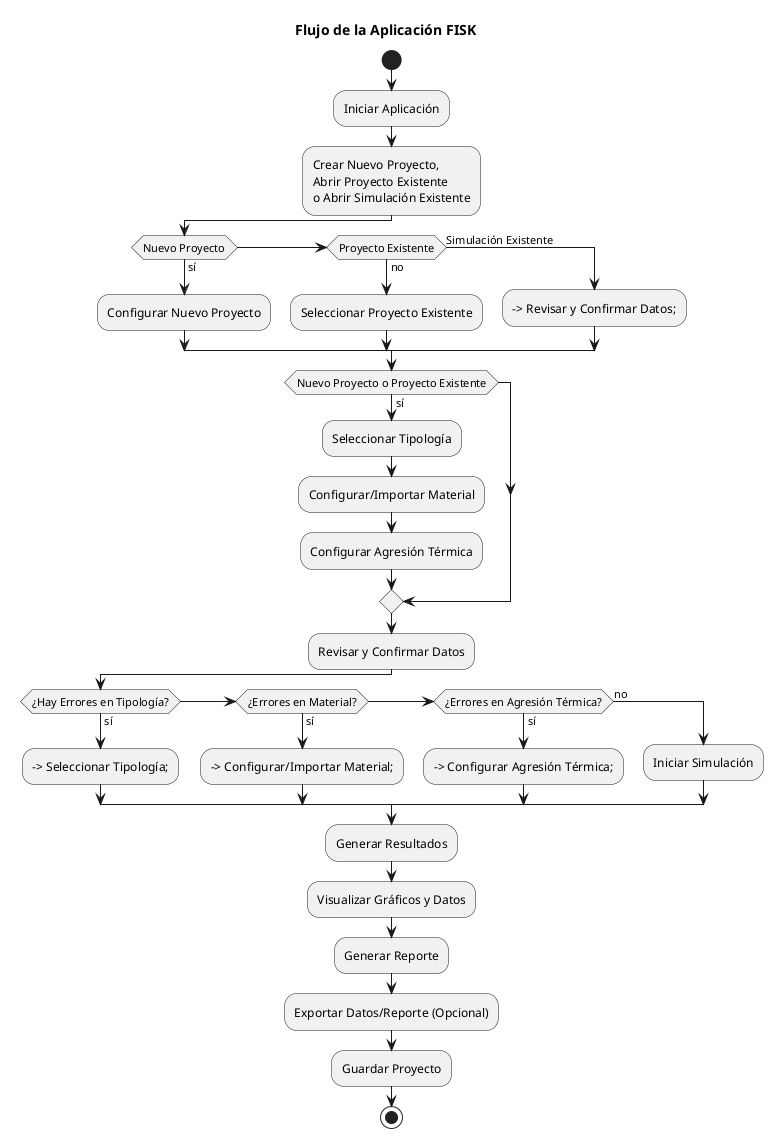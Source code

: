 @startuml
title Flujo de la Aplicación FISK

start

:Iniciar Aplicación;
:Crear Nuevo Proyecto,\nAbrir Proyecto Existente\no Abrir Simulación Existente;
if (Nuevo Proyecto) then (sí)
    :Configurar Nuevo Proyecto;
elseif (Proyecto Existente) then (no)
    :Seleccionar Proyecto Existente;
else (Simulación Existente)
    --> Revisar y Confirmar Datos;
endif

if (Nuevo Proyecto o Proyecto Existente) then (sí)
    :Seleccionar Tipología;
    :Configurar/Importar Material;
    :Configurar Agresión Térmica;
endif

:Revisar y Confirmar Datos;
if (¿Hay Errores en Tipología?) then (sí)
    --> Seleccionar Tipología;
elseif (¿Errores en Material?) then (sí)
    --> Configurar/Importar Material;
elseif (¿Errores en Agresión Térmica?) then (sí)
    --> Configurar Agresión Térmica;
else (no)
    :Iniciar Simulación;
endif

:Generar Resultados;
:Visualizar Gráficos y Datos;
:Generar Reporte;
:Exportar Datos/Reporte (Opcional);
:Guardar Proyecto;
stop

@enduml
